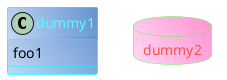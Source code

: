 {
  "sha1": "l66bqcew70fudhza8a7ls8ptgnbj20e",
  "insertion": {
    "when": "2024-06-03T18:59:33.772Z",
    "url": "http://plantuml.sourceforge.net/qa/?qa=6493/missing-background-color-of-databases-after-latex-export",
    "user": "plantuml@gmail.com"
  }
}
@startuml
allow_mixing
skinparam class {
  BackgroundColor #c3d8f4\#6192d1
  BorderColor #00FFFF
  FontColor #50FFFF
}
skinparam database {
  BackgroundColor #FFd8f4\#FF92d1
  BorderColor #50FF50
  FontColor #FF5050
}
class dummy1 {
  foo1
}
database dummy2
@enduml
